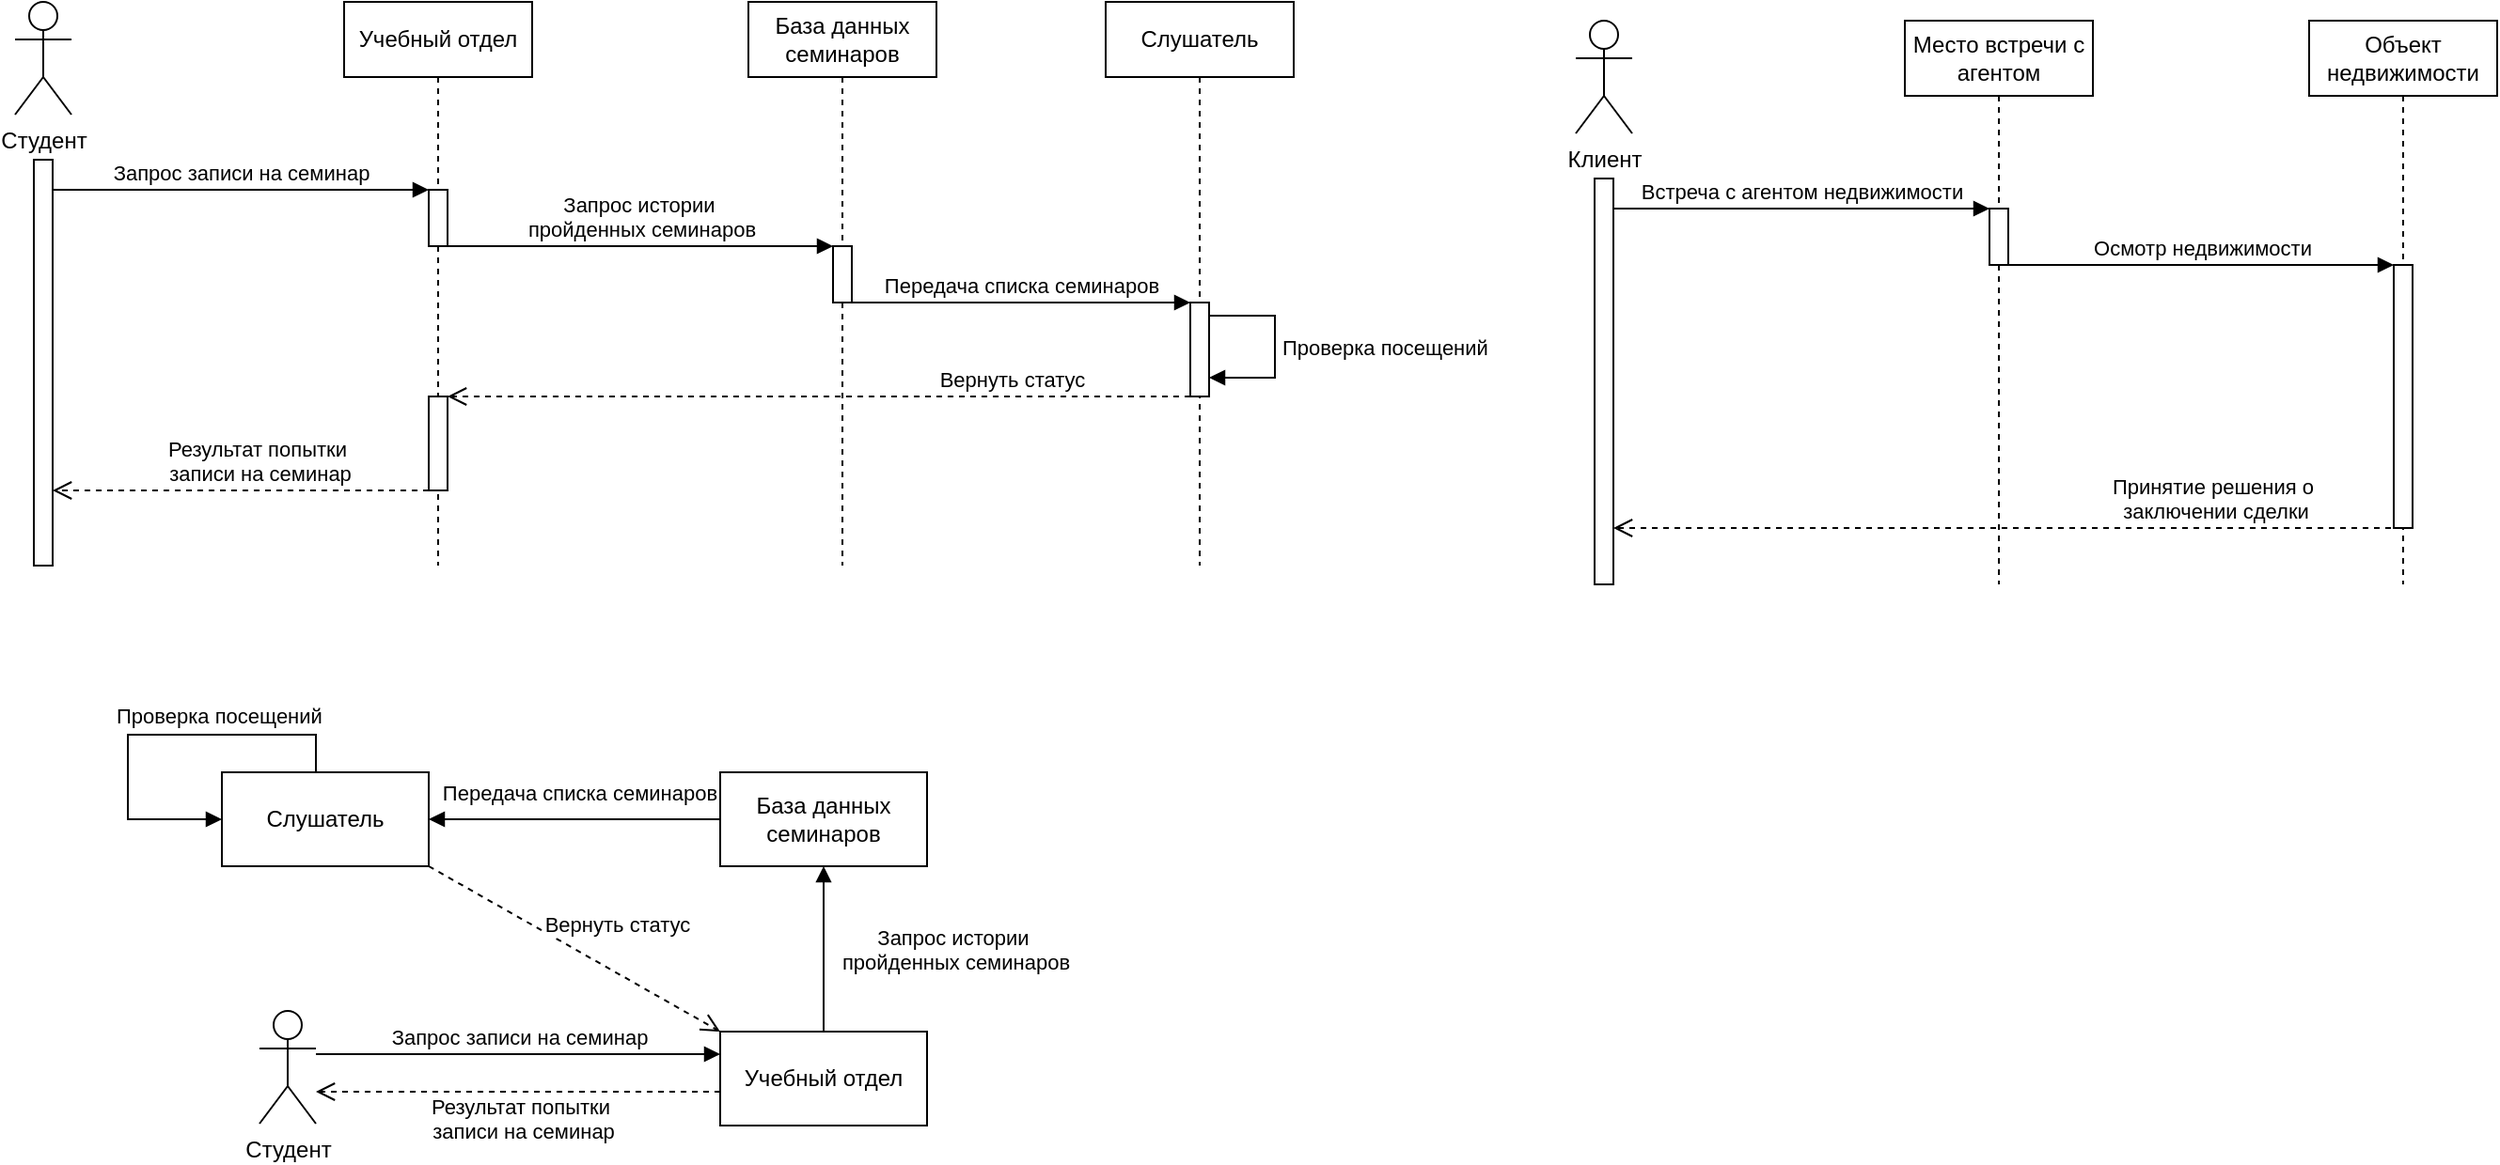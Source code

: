 <mxfile version="24.0.7" type="github">
  <diagram name="Page-1" id="2YBvvXClWsGukQMizWep">
    <mxGraphModel dx="544" dy="554" grid="1" gridSize="10" guides="1" tooltips="1" connect="1" arrows="1" fold="1" page="1" pageScale="1" pageWidth="850" pageHeight="1100" math="0" shadow="0">
      <root>
        <mxCell id="0" />
        <mxCell id="1" parent="0" />
        <mxCell id="aM9ryv3xv72pqoxQDRHE-5" value="Учебный отдел" style="shape=umlLifeline;perimeter=lifelinePerimeter;whiteSpace=wrap;html=1;container=0;dropTarget=0;collapsible=0;recursiveResize=0;outlineConnect=0;portConstraint=eastwest;newEdgeStyle={&quot;edgeStyle&quot;:&quot;elbowEdgeStyle&quot;,&quot;elbow&quot;:&quot;vertical&quot;,&quot;curved&quot;:0,&quot;rounded&quot;:0};" parent="1" vertex="1">
          <mxGeometry x="225" y="30" width="100" height="300" as="geometry" />
        </mxCell>
        <mxCell id="aM9ryv3xv72pqoxQDRHE-6" value="" style="html=1;points=[];perimeter=orthogonalPerimeter;outlineConnect=0;targetShapes=umlLifeline;portConstraint=eastwest;newEdgeStyle={&quot;edgeStyle&quot;:&quot;elbowEdgeStyle&quot;,&quot;elbow&quot;:&quot;vertical&quot;,&quot;curved&quot;:0,&quot;rounded&quot;:0};" parent="aM9ryv3xv72pqoxQDRHE-5" vertex="1">
          <mxGeometry x="45" y="100" width="10" height="30" as="geometry" />
        </mxCell>
        <mxCell id="JV1Mk4GfQYpAjEkD_vr5-40" value="" style="html=1;points=[[0,0,0,0,5],[0,1,0,0,-5],[1,0,0,0,5],[1,1,0,0,-5]];perimeter=orthogonalPerimeter;outlineConnect=0;targetShapes=umlLifeline;portConstraint=eastwest;newEdgeStyle={&quot;curved&quot;:0,&quot;rounded&quot;:0};" vertex="1" parent="aM9ryv3xv72pqoxQDRHE-5">
          <mxGeometry x="45" y="210" width="10" height="50" as="geometry" />
        </mxCell>
        <mxCell id="aM9ryv3xv72pqoxQDRHE-7" value="Запрос записи на семинар" style="html=1;verticalAlign=bottom;endArrow=block;edgeStyle=elbowEdgeStyle;elbow=vertical;curved=0;rounded=0;" parent="1" source="JV1Mk4GfQYpAjEkD_vr5-23" target="aM9ryv3xv72pqoxQDRHE-6" edge="1">
          <mxGeometry relative="1" as="geometry">
            <mxPoint x="90" y="110" as="sourcePoint" />
            <Array as="points">
              <mxPoint x="170" y="130" />
              <mxPoint x="185" y="110" />
            </Array>
          </mxGeometry>
        </mxCell>
        <mxCell id="aM9ryv3xv72pqoxQDRHE-8" value="Вернуть статус" style="html=1;verticalAlign=bottom;endArrow=open;dashed=1;endSize=8;edgeStyle=elbowEdgeStyle;elbow=vertical;curved=0;rounded=0;" parent="1" source="JV1Mk4GfQYpAjEkD_vr5-38" target="JV1Mk4GfQYpAjEkD_vr5-40" edge="1">
          <mxGeometry x="-0.519" relative="1" as="geometry">
            <mxPoint x="320" y="240" as="targetPoint" />
            <Array as="points">
              <mxPoint x="530" y="240" />
            </Array>
            <mxPoint x="670" y="240" as="sourcePoint" />
            <mxPoint as="offset" />
          </mxGeometry>
        </mxCell>
        <mxCell id="JV1Mk4GfQYpAjEkD_vr5-23" value="" style="html=1;points=[[0,0,0,0,5],[0,1,0,0,-5],[1,0,0,0,5],[1,1,0,0,-5]];perimeter=orthogonalPerimeter;outlineConnect=0;targetShapes=umlLifeline;portConstraint=eastwest;newEdgeStyle={&quot;curved&quot;:0,&quot;rounded&quot;:0};" vertex="1" parent="1">
          <mxGeometry x="60" y="114" width="10" height="216" as="geometry" />
        </mxCell>
        <mxCell id="JV1Mk4GfQYpAjEkD_vr5-25" value="Студент" style="shape=umlActor;verticalLabelPosition=bottom;verticalAlign=top;html=1;" vertex="1" parent="1">
          <mxGeometry x="50" y="30" width="30" height="60" as="geometry" />
        </mxCell>
        <mxCell id="JV1Mk4GfQYpAjEkD_vr5-28" value="База данных семинаров" style="shape=umlLifeline;perimeter=lifelinePerimeter;whiteSpace=wrap;html=1;container=0;dropTarget=0;collapsible=0;recursiveResize=0;outlineConnect=0;portConstraint=eastwest;newEdgeStyle={&quot;edgeStyle&quot;:&quot;elbowEdgeStyle&quot;,&quot;elbow&quot;:&quot;vertical&quot;,&quot;curved&quot;:0,&quot;rounded&quot;:0};" vertex="1" parent="1">
          <mxGeometry x="440" y="30" width="100" height="300" as="geometry" />
        </mxCell>
        <mxCell id="JV1Mk4GfQYpAjEkD_vr5-29" value="" style="html=1;points=[];perimeter=orthogonalPerimeter;outlineConnect=0;targetShapes=umlLifeline;portConstraint=eastwest;newEdgeStyle={&quot;edgeStyle&quot;:&quot;elbowEdgeStyle&quot;,&quot;elbow&quot;:&quot;vertical&quot;,&quot;curved&quot;:0,&quot;rounded&quot;:0};" vertex="1" parent="JV1Mk4GfQYpAjEkD_vr5-28">
          <mxGeometry x="45" y="130" width="10" height="30" as="geometry" />
        </mxCell>
        <mxCell id="JV1Mk4GfQYpAjEkD_vr5-30" value="Слушатель" style="shape=umlLifeline;perimeter=lifelinePerimeter;whiteSpace=wrap;html=1;container=0;dropTarget=0;collapsible=0;recursiveResize=0;outlineConnect=0;portConstraint=eastwest;newEdgeStyle={&quot;edgeStyle&quot;:&quot;elbowEdgeStyle&quot;,&quot;elbow&quot;:&quot;vertical&quot;,&quot;curved&quot;:0,&quot;rounded&quot;:0};" vertex="1" parent="1">
          <mxGeometry x="630" y="30" width="100" height="300" as="geometry" />
        </mxCell>
        <mxCell id="JV1Mk4GfQYpAjEkD_vr5-38" value="" style="html=1;points=[[0,0,0,0,5],[0,1,0,0,-5],[1,0,0,0,5],[1,1,0,0,-5]];perimeter=orthogonalPerimeter;outlineConnect=0;targetShapes=umlLifeline;portConstraint=eastwest;newEdgeStyle={&quot;curved&quot;:0,&quot;rounded&quot;:0};" vertex="1" parent="JV1Mk4GfQYpAjEkD_vr5-30">
          <mxGeometry x="45" y="160" width="10" height="50" as="geometry" />
        </mxCell>
        <mxCell id="JV1Mk4GfQYpAjEkD_vr5-39" value="&lt;span style=&quot;text-align: center;&quot;&gt;Проверка посещений&lt;/span&gt;" style="html=1;align=left;spacingLeft=2;endArrow=block;rounded=0;edgeStyle=orthogonalEdgeStyle;curved=0;rounded=0;" edge="1" target="JV1Mk4GfQYpAjEkD_vr5-38" parent="JV1Mk4GfQYpAjEkD_vr5-30" source="JV1Mk4GfQYpAjEkD_vr5-38">
          <mxGeometry relative="1" as="geometry">
            <mxPoint x="55" y="167.5" as="sourcePoint" />
            <Array as="points">
              <mxPoint x="90" y="167" />
              <mxPoint x="90" y="200" />
            </Array>
            <mxPoint x="55" y="192.5" as="targetPoint" />
          </mxGeometry>
        </mxCell>
        <mxCell id="JV1Mk4GfQYpAjEkD_vr5-32" value="Запрос истории&amp;nbsp;&lt;div&gt;пройденных семинаров&lt;/div&gt;" style="html=1;verticalAlign=bottom;endArrow=block;edgeStyle=elbowEdgeStyle;elbow=vertical;curved=0;rounded=0;" edge="1" parent="1" source="aM9ryv3xv72pqoxQDRHE-6" target="JV1Mk4GfQYpAjEkD_vr5-29">
          <mxGeometry relative="1" as="geometry">
            <mxPoint x="280" y="153.5" as="sourcePoint" />
            <Array as="points">
              <mxPoint x="380" y="160" />
              <mxPoint x="395" y="133.5" />
            </Array>
            <mxPoint x="480" y="153.5" as="targetPoint" />
          </mxGeometry>
        </mxCell>
        <mxCell id="JV1Mk4GfQYpAjEkD_vr5-33" value="Передача списка семинаров" style="html=1;verticalAlign=bottom;endArrow=block;edgeStyle=elbowEdgeStyle;elbow=vertical;curved=0;rounded=0;" edge="1" parent="1" source="JV1Mk4GfQYpAjEkD_vr5-29">
          <mxGeometry relative="1" as="geometry">
            <mxPoint x="500" y="190" as="sourcePoint" />
            <Array as="points">
              <mxPoint x="600" y="190" />
              <mxPoint x="615" y="163.5" />
            </Array>
            <mxPoint x="675" y="190" as="targetPoint" />
          </mxGeometry>
        </mxCell>
        <mxCell id="JV1Mk4GfQYpAjEkD_vr5-41" value="Результат попытки&amp;nbsp;&lt;div&gt;записи на семинар&lt;/div&gt;" style="html=1;verticalAlign=bottom;endArrow=open;dashed=1;endSize=8;edgeStyle=elbowEdgeStyle;elbow=vertical;curved=0;rounded=0;" edge="1" parent="1" source="JV1Mk4GfQYpAjEkD_vr5-40">
          <mxGeometry x="-0.1" relative="1" as="geometry">
            <mxPoint x="70" y="290" as="targetPoint" />
            <Array as="points">
              <mxPoint x="70" y="290" />
            </Array>
            <mxPoint x="335" y="280" as="sourcePoint" />
            <mxPoint as="offset" />
          </mxGeometry>
        </mxCell>
        <mxCell id="JV1Mk4GfQYpAjEkD_vr5-42" value="Студент" style="shape=umlActor;verticalLabelPosition=bottom;verticalAlign=top;html=1;" vertex="1" parent="1">
          <mxGeometry x="180" y="567" width="30" height="60" as="geometry" />
        </mxCell>
        <mxCell id="JV1Mk4GfQYpAjEkD_vr5-43" value="Слушатель" style="html=1;whiteSpace=wrap;" vertex="1" parent="1">
          <mxGeometry x="160" y="440" width="110" height="50" as="geometry" />
        </mxCell>
        <mxCell id="JV1Mk4GfQYpAjEkD_vr5-44" value="Учебный отдел" style="html=1;whiteSpace=wrap;" vertex="1" parent="1">
          <mxGeometry x="425" y="578" width="110" height="50" as="geometry" />
        </mxCell>
        <mxCell id="JV1Mk4GfQYpAjEkD_vr5-45" value="База данных семинаров" style="html=1;whiteSpace=wrap;" vertex="1" parent="1">
          <mxGeometry x="425" y="440" width="110" height="50" as="geometry" />
        </mxCell>
        <mxCell id="JV1Mk4GfQYpAjEkD_vr5-49" value="Запрос записи на семинар" style="html=1;verticalAlign=bottom;endArrow=block;edgeStyle=elbowEdgeStyle;elbow=vertical;curved=0;rounded=0;" edge="1" parent="1">
          <mxGeometry relative="1" as="geometry">
            <mxPoint x="210" y="590" as="sourcePoint" />
            <Array as="points">
              <mxPoint x="300" y="590" />
            </Array>
            <mxPoint x="425" y="590" as="targetPoint" />
          </mxGeometry>
        </mxCell>
        <mxCell id="JV1Mk4GfQYpAjEkD_vr5-50" value="Запрос истории&amp;nbsp;&lt;div&gt;пройденных семинаров&lt;/div&gt;" style="html=1;verticalAlign=bottom;endArrow=block;edgeStyle=elbowEdgeStyle;elbow=vertical;curved=0;rounded=0;exitX=0.5;exitY=0;exitDx=0;exitDy=0;entryX=0.5;entryY=1;entryDx=0;entryDy=0;" edge="1" parent="1" source="JV1Mk4GfQYpAjEkD_vr5-44" target="JV1Mk4GfQYpAjEkD_vr5-45">
          <mxGeometry x="-0.364" y="-70" relative="1" as="geometry">
            <mxPoint x="320" y="150" as="sourcePoint" />
            <Array as="points">
              <mxPoint x="480" y="530" />
              <mxPoint x="435" y="123.5" />
            </Array>
            <mxPoint x="525" y="150" as="targetPoint" />
            <mxPoint as="offset" />
          </mxGeometry>
        </mxCell>
        <mxCell id="JV1Mk4GfQYpAjEkD_vr5-51" value="Передача списка семинаров" style="html=1;verticalAlign=bottom;endArrow=block;edgeStyle=elbowEdgeStyle;elbow=vertical;curved=0;rounded=0;exitX=0;exitY=0.5;exitDx=0;exitDy=0;entryX=1;entryY=0.5;entryDx=0;entryDy=0;" edge="1" parent="1" source="JV1Mk4GfQYpAjEkD_vr5-45" target="JV1Mk4GfQYpAjEkD_vr5-43">
          <mxGeometry x="-0.032" y="-5" relative="1" as="geometry">
            <mxPoint x="535" y="180" as="sourcePoint" />
            <Array as="points">
              <mxPoint x="360" y="465" />
              <mxPoint x="655" y="153.5" />
            </Array>
            <mxPoint x="715" y="180" as="targetPoint" />
            <mxPoint as="offset" />
          </mxGeometry>
        </mxCell>
        <mxCell id="JV1Mk4GfQYpAjEkD_vr5-52" value="&lt;span style=&quot;text-align: center;&quot;&gt;Проверка посещений&lt;/span&gt;" style="html=1;align=left;spacingLeft=2;endArrow=block;rounded=0;edgeStyle=orthogonalEdgeStyle;curved=0;rounded=0;entryX=0;entryY=0.5;entryDx=0;entryDy=0;exitX=0.5;exitY=0;exitDx=0;exitDy=0;" edge="1" parent="1" source="JV1Mk4GfQYpAjEkD_vr5-43" target="JV1Mk4GfQYpAjEkD_vr5-43">
          <mxGeometry x="0.136" y="-14" relative="1" as="geometry">
            <mxPoint x="200" y="410" as="sourcePoint" />
            <Array as="points">
              <mxPoint x="210" y="440" />
              <mxPoint x="210" y="420" />
              <mxPoint x="110" y="420" />
              <mxPoint x="110" y="465" />
            </Array>
            <mxPoint x="110" y="423" as="targetPoint" />
            <mxPoint x="4" y="-10" as="offset" />
          </mxGeometry>
        </mxCell>
        <mxCell id="JV1Mk4GfQYpAjEkD_vr5-53" value="Вернуть статус" style="html=1;verticalAlign=bottom;endArrow=open;dashed=1;endSize=8;elbow=vertical;rounded=0;exitX=1;exitY=1;exitDx=0;exitDy=0;entryX=0;entryY=0;entryDx=0;entryDy=0;" edge="1" parent="1" source="JV1Mk4GfQYpAjEkD_vr5-43" target="JV1Mk4GfQYpAjEkD_vr5-44">
          <mxGeometry x="0.197" y="15" relative="1" as="geometry">
            <mxPoint x="320" y="230" as="targetPoint" />
            <mxPoint x="715" y="230" as="sourcePoint" />
            <mxPoint as="offset" />
          </mxGeometry>
        </mxCell>
        <mxCell id="JV1Mk4GfQYpAjEkD_vr5-54" value="Результат попытки&amp;nbsp;&lt;div&gt;записи на семинар&lt;/div&gt;" style="html=1;verticalAlign=bottom;endArrow=open;dashed=1;endSize=8;edgeStyle=elbowEdgeStyle;elbow=vertical;curved=0;rounded=0;" edge="1" parent="1" target="JV1Mk4GfQYpAjEkD_vr5-42">
          <mxGeometry x="-0.023" y="30" relative="1" as="geometry">
            <mxPoint x="225" y="610" as="targetPoint" />
            <Array as="points">
              <mxPoint x="225" y="610" />
            </Array>
            <mxPoint x="425" y="610" as="sourcePoint" />
            <mxPoint as="offset" />
          </mxGeometry>
        </mxCell>
        <mxCell id="JV1Mk4GfQYpAjEkD_vr5-55" value="Место встречи с агентом" style="shape=umlLifeline;perimeter=lifelinePerimeter;whiteSpace=wrap;html=1;container=0;dropTarget=0;collapsible=0;recursiveResize=0;outlineConnect=0;portConstraint=eastwest;newEdgeStyle={&quot;edgeStyle&quot;:&quot;elbowEdgeStyle&quot;,&quot;elbow&quot;:&quot;vertical&quot;,&quot;curved&quot;:0,&quot;rounded&quot;:0};" vertex="1" parent="1">
          <mxGeometry x="1055" y="40" width="100" height="300" as="geometry" />
        </mxCell>
        <mxCell id="JV1Mk4GfQYpAjEkD_vr5-56" value="" style="html=1;points=[];perimeter=orthogonalPerimeter;outlineConnect=0;targetShapes=umlLifeline;portConstraint=eastwest;newEdgeStyle={&quot;edgeStyle&quot;:&quot;elbowEdgeStyle&quot;,&quot;elbow&quot;:&quot;vertical&quot;,&quot;curved&quot;:0,&quot;rounded&quot;:0};" vertex="1" parent="JV1Mk4GfQYpAjEkD_vr5-55">
          <mxGeometry x="45" y="100" width="10" height="30" as="geometry" />
        </mxCell>
        <mxCell id="JV1Mk4GfQYpAjEkD_vr5-58" value="Встреча с агентом недвижимости" style="html=1;verticalAlign=bottom;endArrow=block;edgeStyle=elbowEdgeStyle;elbow=vertical;curved=0;rounded=0;" edge="1" parent="1" source="JV1Mk4GfQYpAjEkD_vr5-60" target="JV1Mk4GfQYpAjEkD_vr5-56">
          <mxGeometry relative="1" as="geometry">
            <mxPoint x="920" y="120" as="sourcePoint" />
            <Array as="points">
              <mxPoint x="1000" y="140" />
              <mxPoint x="1015" y="120" />
            </Array>
          </mxGeometry>
        </mxCell>
        <mxCell id="JV1Mk4GfQYpAjEkD_vr5-60" value="" style="html=1;points=[[0,0,0,0,5],[0,1,0,0,-5],[1,0,0,0,5],[1,1,0,0,-5]];perimeter=orthogonalPerimeter;outlineConnect=0;targetShapes=umlLifeline;portConstraint=eastwest;newEdgeStyle={&quot;curved&quot;:0,&quot;rounded&quot;:0};" vertex="1" parent="1">
          <mxGeometry x="890" y="124" width="10" height="216" as="geometry" />
        </mxCell>
        <mxCell id="JV1Mk4GfQYpAjEkD_vr5-61" value="Клиент" style="shape=umlActor;verticalLabelPosition=bottom;verticalAlign=top;html=1;" vertex="1" parent="1">
          <mxGeometry x="880" y="40" width="30" height="60" as="geometry" />
        </mxCell>
        <mxCell id="JV1Mk4GfQYpAjEkD_vr5-62" value="Объект недвижимости" style="shape=umlLifeline;perimeter=lifelinePerimeter;whiteSpace=wrap;html=1;container=0;dropTarget=0;collapsible=0;recursiveResize=0;outlineConnect=0;portConstraint=eastwest;newEdgeStyle={&quot;edgeStyle&quot;:&quot;elbowEdgeStyle&quot;,&quot;elbow&quot;:&quot;vertical&quot;,&quot;curved&quot;:0,&quot;rounded&quot;:0};" vertex="1" parent="1">
          <mxGeometry x="1270" y="40" width="100" height="300" as="geometry" />
        </mxCell>
        <mxCell id="JV1Mk4GfQYpAjEkD_vr5-63" value="" style="html=1;points=[];perimeter=orthogonalPerimeter;outlineConnect=0;targetShapes=umlLifeline;portConstraint=eastwest;newEdgeStyle={&quot;edgeStyle&quot;:&quot;elbowEdgeStyle&quot;,&quot;elbow&quot;:&quot;vertical&quot;,&quot;curved&quot;:0,&quot;rounded&quot;:0};" vertex="1" parent="JV1Mk4GfQYpAjEkD_vr5-62">
          <mxGeometry x="45" y="130" width="10" height="140" as="geometry" />
        </mxCell>
        <mxCell id="JV1Mk4GfQYpAjEkD_vr5-67" value="Осмотр недвижимости" style="html=1;verticalAlign=bottom;endArrow=block;edgeStyle=elbowEdgeStyle;elbow=vertical;curved=0;rounded=0;" edge="1" parent="1" source="JV1Mk4GfQYpAjEkD_vr5-56" target="JV1Mk4GfQYpAjEkD_vr5-63">
          <mxGeometry relative="1" as="geometry">
            <mxPoint x="1110" y="163.5" as="sourcePoint" />
            <Array as="points">
              <mxPoint x="1210" y="170" />
              <mxPoint x="1225" y="143.5" />
            </Array>
            <mxPoint x="1310" y="163.5" as="targetPoint" />
          </mxGeometry>
        </mxCell>
        <mxCell id="JV1Mk4GfQYpAjEkD_vr5-71" value="Принятие решения о&amp;nbsp;&lt;div&gt;заключении сделки&lt;/div&gt;" style="html=1;verticalAlign=bottom;endArrow=open;dashed=1;endSize=8;edgeStyle=elbowEdgeStyle;elbow=vertical;curved=0;rounded=0;" edge="1" parent="1" target="JV1Mk4GfQYpAjEkD_vr5-60">
          <mxGeometry x="-0.526" relative="1" as="geometry">
            <mxPoint x="1120" y="310" as="targetPoint" />
            <Array as="points">
              <mxPoint x="1120" y="310" />
            </Array>
            <mxPoint x="1319.5" y="310" as="sourcePoint" />
            <mxPoint as="offset" />
          </mxGeometry>
        </mxCell>
      </root>
    </mxGraphModel>
  </diagram>
</mxfile>
